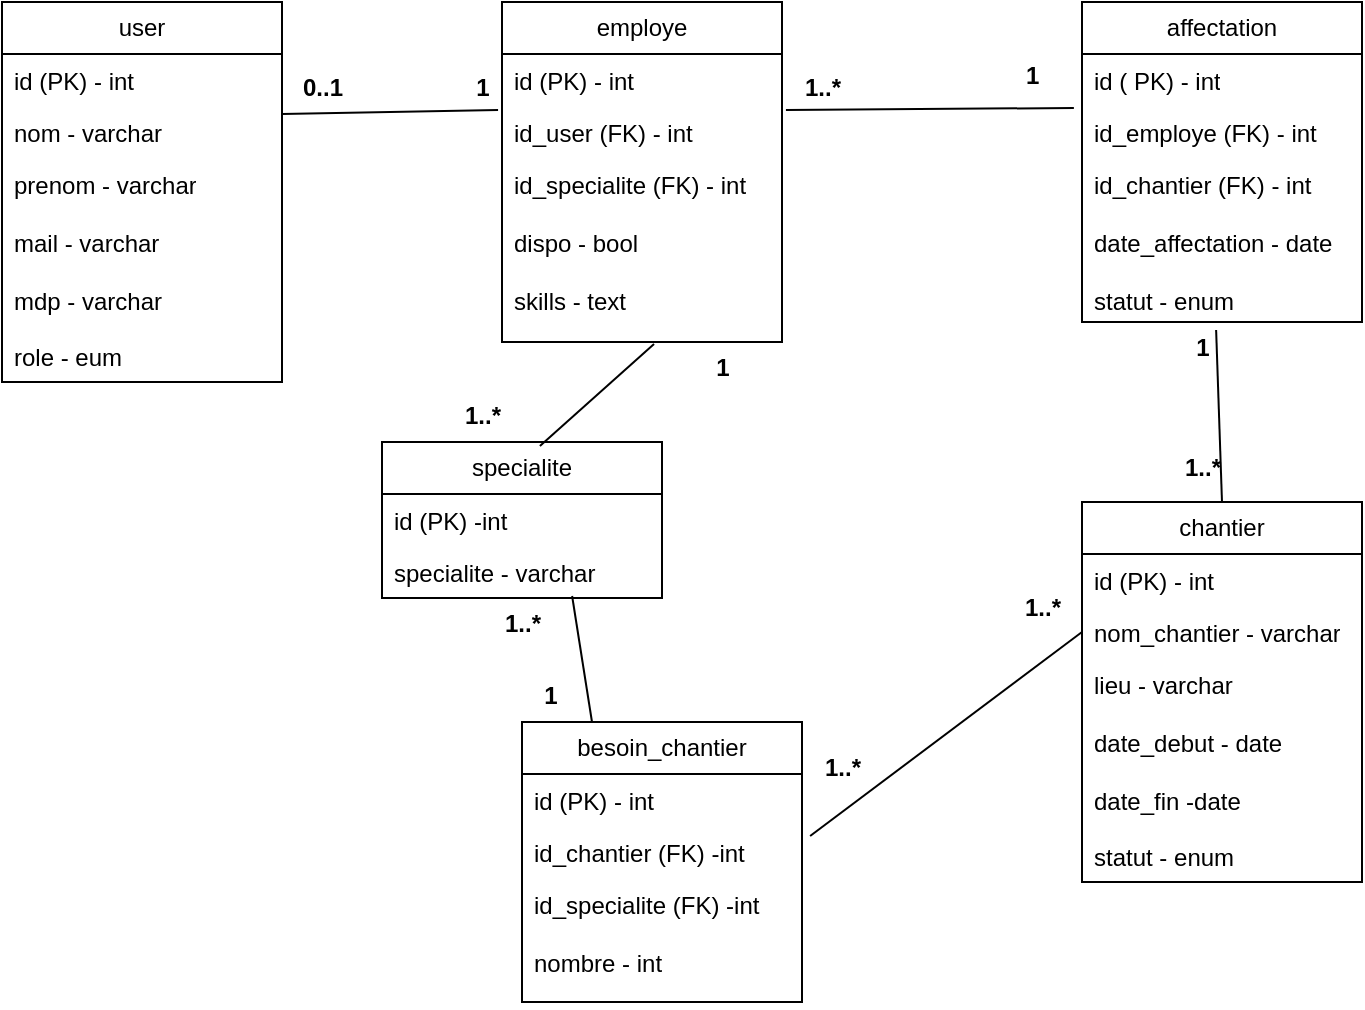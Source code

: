 <mxfile version="24.8.4">
  <diagram name="Page-1" id="67hxG9deUq-gx-8n67dP">
    <mxGraphModel dx="1434" dy="766" grid="1" gridSize="10" guides="1" tooltips="1" connect="1" arrows="1" fold="1" page="1" pageScale="1" pageWidth="827" pageHeight="1169" math="0" shadow="0">
      <root>
        <mxCell id="0" />
        <mxCell id="1" parent="0" />
        <mxCell id="vKXDITK3k6EpdQIRLyB1-1" value="user" style="swimlane;fontStyle=0;childLayout=stackLayout;horizontal=1;startSize=26;fillColor=none;horizontalStack=0;resizeParent=1;resizeParentMax=0;resizeLast=0;collapsible=1;marginBottom=0;whiteSpace=wrap;html=1;" vertex="1" parent="1">
          <mxGeometry x="100" y="70" width="140" height="190" as="geometry" />
        </mxCell>
        <mxCell id="vKXDITK3k6EpdQIRLyB1-2" value="id (PK) - int" style="text;strokeColor=none;fillColor=none;align=left;verticalAlign=top;spacingLeft=4;spacingRight=4;overflow=hidden;rotatable=0;points=[[0,0.5],[1,0.5]];portConstraint=eastwest;whiteSpace=wrap;html=1;" vertex="1" parent="vKXDITK3k6EpdQIRLyB1-1">
          <mxGeometry y="26" width="140" height="26" as="geometry" />
        </mxCell>
        <mxCell id="vKXDITK3k6EpdQIRLyB1-3" value="nom - varchar" style="text;strokeColor=none;fillColor=none;align=left;verticalAlign=top;spacingLeft=4;spacingRight=4;overflow=hidden;rotatable=0;points=[[0,0.5],[1,0.5]];portConstraint=eastwest;whiteSpace=wrap;html=1;" vertex="1" parent="vKXDITK3k6EpdQIRLyB1-1">
          <mxGeometry y="52" width="140" height="26" as="geometry" />
        </mxCell>
        <mxCell id="vKXDITK3k6EpdQIRLyB1-4" value="prenom - varchar&lt;div&gt;&lt;br&gt;&lt;/div&gt;&lt;div&gt;mail - varchar&amp;nbsp;&lt;/div&gt;&lt;div&gt;&lt;br&gt;&lt;/div&gt;&lt;div&gt;mdp - varchar&amp;nbsp;&lt;/div&gt;&lt;div&gt;&lt;br&gt;&lt;/div&gt;&lt;div&gt;role - eum&lt;/div&gt;" style="text;strokeColor=none;fillColor=none;align=left;verticalAlign=top;spacingLeft=4;spacingRight=4;overflow=hidden;rotatable=0;points=[[0,0.5],[1,0.5]];portConstraint=eastwest;whiteSpace=wrap;html=1;" vertex="1" parent="vKXDITK3k6EpdQIRLyB1-1">
          <mxGeometry y="78" width="140" height="112" as="geometry" />
        </mxCell>
        <mxCell id="vKXDITK3k6EpdQIRLyB1-5" value="employe" style="swimlane;fontStyle=0;childLayout=stackLayout;horizontal=1;startSize=26;fillColor=none;horizontalStack=0;resizeParent=1;resizeParentMax=0;resizeLast=0;collapsible=1;marginBottom=0;whiteSpace=wrap;html=1;" vertex="1" parent="1">
          <mxGeometry x="350" y="70" width="140" height="170" as="geometry" />
        </mxCell>
        <mxCell id="vKXDITK3k6EpdQIRLyB1-6" value="id (PK) - int&amp;nbsp;" style="text;strokeColor=none;fillColor=none;align=left;verticalAlign=top;spacingLeft=4;spacingRight=4;overflow=hidden;rotatable=0;points=[[0,0.5],[1,0.5]];portConstraint=eastwest;whiteSpace=wrap;html=1;" vertex="1" parent="vKXDITK3k6EpdQIRLyB1-5">
          <mxGeometry y="26" width="140" height="26" as="geometry" />
        </mxCell>
        <mxCell id="vKXDITK3k6EpdQIRLyB1-7" value="id_user (FK) - int&amp;nbsp;" style="text;strokeColor=none;fillColor=none;align=left;verticalAlign=top;spacingLeft=4;spacingRight=4;overflow=hidden;rotatable=0;points=[[0,0.5],[1,0.5]];portConstraint=eastwest;whiteSpace=wrap;html=1;" vertex="1" parent="vKXDITK3k6EpdQIRLyB1-5">
          <mxGeometry y="52" width="140" height="26" as="geometry" />
        </mxCell>
        <mxCell id="vKXDITK3k6EpdQIRLyB1-8" value="id_specialite (FK) - int&amp;nbsp;&lt;div&gt;&lt;br&gt;&lt;/div&gt;&lt;div&gt;dispo - bool&amp;nbsp;&lt;/div&gt;&lt;div&gt;&lt;br&gt;&lt;/div&gt;&lt;div&gt;skills - text&lt;/div&gt;" style="text;strokeColor=none;fillColor=none;align=left;verticalAlign=top;spacingLeft=4;spacingRight=4;overflow=hidden;rotatable=0;points=[[0,0.5],[1,0.5]];portConstraint=eastwest;whiteSpace=wrap;html=1;" vertex="1" parent="vKXDITK3k6EpdQIRLyB1-5">
          <mxGeometry y="78" width="140" height="92" as="geometry" />
        </mxCell>
        <mxCell id="vKXDITK3k6EpdQIRLyB1-9" value="chantier" style="swimlane;fontStyle=0;childLayout=stackLayout;horizontal=1;startSize=26;fillColor=none;horizontalStack=0;resizeParent=1;resizeParentMax=0;resizeLast=0;collapsible=1;marginBottom=0;whiteSpace=wrap;html=1;" vertex="1" parent="1">
          <mxGeometry x="640" y="320" width="140" height="190" as="geometry" />
        </mxCell>
        <mxCell id="vKXDITK3k6EpdQIRLyB1-10" value="id (PK) - int" style="text;strokeColor=none;fillColor=none;align=left;verticalAlign=top;spacingLeft=4;spacingRight=4;overflow=hidden;rotatable=0;points=[[0,0.5],[1,0.5]];portConstraint=eastwest;whiteSpace=wrap;html=1;" vertex="1" parent="vKXDITK3k6EpdQIRLyB1-9">
          <mxGeometry y="26" width="140" height="26" as="geometry" />
        </mxCell>
        <mxCell id="vKXDITK3k6EpdQIRLyB1-11" value="nom_chantier - varchar" style="text;strokeColor=none;fillColor=none;align=left;verticalAlign=top;spacingLeft=4;spacingRight=4;overflow=hidden;rotatable=0;points=[[0,0.5],[1,0.5]];portConstraint=eastwest;whiteSpace=wrap;html=1;" vertex="1" parent="vKXDITK3k6EpdQIRLyB1-9">
          <mxGeometry y="52" width="140" height="26" as="geometry" />
        </mxCell>
        <mxCell id="vKXDITK3k6EpdQIRLyB1-12" value="lieu - varchar&lt;div&gt;&lt;br&gt;&lt;/div&gt;&lt;div&gt;date_debut - date&lt;/div&gt;&lt;div&gt;&lt;br&gt;&lt;/div&gt;&lt;div&gt;date_fin -date&lt;/div&gt;&lt;div&gt;&lt;br&gt;&lt;/div&gt;&lt;div&gt;statut - enum&lt;/div&gt;" style="text;strokeColor=none;fillColor=none;align=left;verticalAlign=top;spacingLeft=4;spacingRight=4;overflow=hidden;rotatable=0;points=[[0,0.5],[1,0.5]];portConstraint=eastwest;whiteSpace=wrap;html=1;" vertex="1" parent="vKXDITK3k6EpdQIRLyB1-9">
          <mxGeometry y="78" width="140" height="112" as="geometry" />
        </mxCell>
        <mxCell id="vKXDITK3k6EpdQIRLyB1-13" value="affectation" style="swimlane;fontStyle=0;childLayout=stackLayout;horizontal=1;startSize=26;fillColor=none;horizontalStack=0;resizeParent=1;resizeParentMax=0;resizeLast=0;collapsible=1;marginBottom=0;whiteSpace=wrap;html=1;" vertex="1" parent="1">
          <mxGeometry x="640" y="70" width="140" height="160" as="geometry" />
        </mxCell>
        <mxCell id="vKXDITK3k6EpdQIRLyB1-14" value="id ( PK) - int" style="text;strokeColor=none;fillColor=none;align=left;verticalAlign=top;spacingLeft=4;spacingRight=4;overflow=hidden;rotatable=0;points=[[0,0.5],[1,0.5]];portConstraint=eastwest;whiteSpace=wrap;html=1;" vertex="1" parent="vKXDITK3k6EpdQIRLyB1-13">
          <mxGeometry y="26" width="140" height="26" as="geometry" />
        </mxCell>
        <mxCell id="vKXDITK3k6EpdQIRLyB1-15" value="id_employe (FK) - int&amp;nbsp;" style="text;strokeColor=none;fillColor=none;align=left;verticalAlign=top;spacingLeft=4;spacingRight=4;overflow=hidden;rotatable=0;points=[[0,0.5],[1,0.5]];portConstraint=eastwest;whiteSpace=wrap;html=1;" vertex="1" parent="vKXDITK3k6EpdQIRLyB1-13">
          <mxGeometry y="52" width="140" height="26" as="geometry" />
        </mxCell>
        <mxCell id="vKXDITK3k6EpdQIRLyB1-16" value="id_chantier (FK) - int&amp;nbsp;&lt;div&gt;&lt;br&gt;&lt;/div&gt;&lt;div&gt;date_affectation - date&lt;/div&gt;&lt;div&gt;&lt;br&gt;&lt;/div&gt;&lt;div&gt;statut - enum&lt;/div&gt;" style="text;strokeColor=none;fillColor=none;align=left;verticalAlign=top;spacingLeft=4;spacingRight=4;overflow=hidden;rotatable=0;points=[[0,0.5],[1,0.5]];portConstraint=eastwest;whiteSpace=wrap;html=1;" vertex="1" parent="vKXDITK3k6EpdQIRLyB1-13">
          <mxGeometry y="78" width="140" height="82" as="geometry" />
        </mxCell>
        <mxCell id="vKXDITK3k6EpdQIRLyB1-17" value="besoin_chantier" style="swimlane;fontStyle=0;childLayout=stackLayout;horizontal=1;startSize=26;fillColor=none;horizontalStack=0;resizeParent=1;resizeParentMax=0;resizeLast=0;collapsible=1;marginBottom=0;whiteSpace=wrap;html=1;" vertex="1" parent="1">
          <mxGeometry x="360" y="430" width="140" height="140" as="geometry" />
        </mxCell>
        <mxCell id="vKXDITK3k6EpdQIRLyB1-18" value="id (PK) - int" style="text;strokeColor=none;fillColor=none;align=left;verticalAlign=top;spacingLeft=4;spacingRight=4;overflow=hidden;rotatable=0;points=[[0,0.5],[1,0.5]];portConstraint=eastwest;whiteSpace=wrap;html=1;" vertex="1" parent="vKXDITK3k6EpdQIRLyB1-17">
          <mxGeometry y="26" width="140" height="26" as="geometry" />
        </mxCell>
        <mxCell id="vKXDITK3k6EpdQIRLyB1-19" value="id_chantier (FK) -int&amp;nbsp;" style="text;strokeColor=none;fillColor=none;align=left;verticalAlign=top;spacingLeft=4;spacingRight=4;overflow=hidden;rotatable=0;points=[[0,0.5],[1,0.5]];portConstraint=eastwest;whiteSpace=wrap;html=1;" vertex="1" parent="vKXDITK3k6EpdQIRLyB1-17">
          <mxGeometry y="52" width="140" height="26" as="geometry" />
        </mxCell>
        <mxCell id="vKXDITK3k6EpdQIRLyB1-20" value="id_specialite (FK) -int&lt;br&gt;&lt;div&gt;&lt;br&gt;&lt;/div&gt;&lt;div&gt;nombre - int&lt;/div&gt;" style="text;strokeColor=none;fillColor=none;align=left;verticalAlign=top;spacingLeft=4;spacingRight=4;overflow=hidden;rotatable=0;points=[[0,0.5],[1,0.5]];portConstraint=eastwest;whiteSpace=wrap;html=1;" vertex="1" parent="vKXDITK3k6EpdQIRLyB1-17">
          <mxGeometry y="78" width="140" height="62" as="geometry" />
        </mxCell>
        <mxCell id="vKXDITK3k6EpdQIRLyB1-21" value="" style="endArrow=none;html=1;rounded=0;exitX=1;exitY=0.154;exitDx=0;exitDy=0;exitPerimeter=0;entryX=-0.014;entryY=0.077;entryDx=0;entryDy=0;entryPerimeter=0;" edge="1" parent="1" source="vKXDITK3k6EpdQIRLyB1-3" target="vKXDITK3k6EpdQIRLyB1-7">
          <mxGeometry relative="1" as="geometry">
            <mxPoint x="330" y="420" as="sourcePoint" />
            <mxPoint x="490" y="420" as="targetPoint" />
          </mxGeometry>
        </mxCell>
        <mxCell id="vKXDITK3k6EpdQIRLyB1-22" value="0..1" style="text;align=center;fontStyle=1;verticalAlign=middle;spacingLeft=3;spacingRight=3;strokeColor=none;rotatable=0;points=[[0,0.5],[1,0.5]];portConstraint=eastwest;html=1;" vertex="1" parent="1">
          <mxGeometry x="220" y="100" width="80" height="26" as="geometry" />
        </mxCell>
        <mxCell id="vKXDITK3k6EpdQIRLyB1-23" value="1" style="text;align=center;fontStyle=1;verticalAlign=middle;spacingLeft=3;spacingRight=3;strokeColor=none;rotatable=0;points=[[0,0.5],[1,0.5]];portConstraint=eastwest;html=1;" vertex="1" parent="1">
          <mxGeometry x="300" y="100" width="80" height="26" as="geometry" />
        </mxCell>
        <mxCell id="vKXDITK3k6EpdQIRLyB1-24" value="" style="endArrow=none;html=1;rounded=0;exitX=1.014;exitY=0.077;exitDx=0;exitDy=0;exitPerimeter=0;entryX=-0.029;entryY=0.038;entryDx=0;entryDy=0;entryPerimeter=0;" edge="1" parent="1" source="vKXDITK3k6EpdQIRLyB1-7" target="vKXDITK3k6EpdQIRLyB1-15">
          <mxGeometry relative="1" as="geometry">
            <mxPoint x="330" y="420" as="sourcePoint" />
            <mxPoint x="490" y="420" as="targetPoint" />
          </mxGeometry>
        </mxCell>
        <mxCell id="vKXDITK3k6EpdQIRLyB1-25" value="1..*" style="text;align=center;fontStyle=1;verticalAlign=middle;spacingLeft=3;spacingRight=3;strokeColor=none;rotatable=0;points=[[0,0.5],[1,0.5]];portConstraint=eastwest;html=1;" vertex="1" parent="1">
          <mxGeometry x="470" y="100" width="80" height="26" as="geometry" />
        </mxCell>
        <mxCell id="vKXDITK3k6EpdQIRLyB1-26" value="&lt;div style=&quot;text-align: center;&quot;&gt;&lt;span style=&quot;background-color: initial; text-wrap-mode: nowrap;&quot;&gt;&lt;b&gt;1&lt;/b&gt;&lt;/span&gt;&lt;/div&gt;&lt;div style=&quot;text-align: center;&quot;&gt;&lt;span style=&quot;background-color: initial; text-wrap-mode: nowrap;&quot;&gt;&lt;b&gt;&lt;br&gt;&lt;/b&gt;&lt;/span&gt;&lt;/div&gt;" style="text;whiteSpace=wrap;html=1;" vertex="1" parent="1">
          <mxGeometry x="610" y="93" width="50" height="40" as="geometry" />
        </mxCell>
        <mxCell id="vKXDITK3k6EpdQIRLyB1-27" value="" style="endArrow=none;html=1;rounded=0;exitX=0.479;exitY=1.049;exitDx=0;exitDy=0;exitPerimeter=0;entryX=0.5;entryY=0;entryDx=0;entryDy=0;" edge="1" parent="1" source="vKXDITK3k6EpdQIRLyB1-16" target="vKXDITK3k6EpdQIRLyB1-9">
          <mxGeometry relative="1" as="geometry">
            <mxPoint x="330" y="320" as="sourcePoint" />
            <mxPoint x="490" y="320" as="targetPoint" />
          </mxGeometry>
        </mxCell>
        <mxCell id="vKXDITK3k6EpdQIRLyB1-28" value="1" style="text;align=center;fontStyle=1;verticalAlign=middle;spacingLeft=3;spacingRight=3;strokeColor=none;rotatable=0;points=[[0,0.5],[1,0.5]];portConstraint=eastwest;html=1;" vertex="1" parent="1">
          <mxGeometry x="660" y="230" width="80" height="26" as="geometry" />
        </mxCell>
        <mxCell id="vKXDITK3k6EpdQIRLyB1-29" value="1..*" style="text;align=center;fontStyle=1;verticalAlign=middle;spacingLeft=3;spacingRight=3;strokeColor=none;rotatable=0;points=[[0,0.5],[1,0.5]];portConstraint=eastwest;html=1;" vertex="1" parent="1">
          <mxGeometry x="660" y="290" width="80" height="26" as="geometry" />
        </mxCell>
        <mxCell id="vKXDITK3k6EpdQIRLyB1-31" value="" style="endArrow=none;html=1;rounded=0;exitX=1.029;exitY=0.192;exitDx=0;exitDy=0;exitPerimeter=0;entryX=0;entryY=0.5;entryDx=0;entryDy=0;" edge="1" parent="1" source="vKXDITK3k6EpdQIRLyB1-19" target="vKXDITK3k6EpdQIRLyB1-11">
          <mxGeometry relative="1" as="geometry">
            <mxPoint x="717" y="244" as="sourcePoint" />
            <mxPoint x="720" y="330" as="targetPoint" />
          </mxGeometry>
        </mxCell>
        <mxCell id="vKXDITK3k6EpdQIRLyB1-32" value="1..*" style="text;align=center;fontStyle=1;verticalAlign=middle;spacingLeft=3;spacingRight=3;strokeColor=none;rotatable=0;points=[[0,0.5],[1,0.5]];portConstraint=eastwest;html=1;" vertex="1" parent="1">
          <mxGeometry x="580" y="360" width="80" height="26" as="geometry" />
        </mxCell>
        <mxCell id="vKXDITK3k6EpdQIRLyB1-33" value="1..*" style="text;align=center;fontStyle=1;verticalAlign=middle;spacingLeft=3;spacingRight=3;strokeColor=none;rotatable=0;points=[[0,0.5],[1,0.5]];portConstraint=eastwest;html=1;" vertex="1" parent="1">
          <mxGeometry x="480" y="440" width="80" height="26" as="geometry" />
        </mxCell>
        <mxCell id="vKXDITK3k6EpdQIRLyB1-34" value="specialite" style="swimlane;fontStyle=0;childLayout=stackLayout;horizontal=1;startSize=26;fillColor=none;horizontalStack=0;resizeParent=1;resizeParentMax=0;resizeLast=0;collapsible=1;marginBottom=0;whiteSpace=wrap;html=1;" vertex="1" parent="1">
          <mxGeometry x="290" y="290" width="140" height="78" as="geometry" />
        </mxCell>
        <mxCell id="vKXDITK3k6EpdQIRLyB1-35" value="id (PK) -int" style="text;strokeColor=none;fillColor=none;align=left;verticalAlign=top;spacingLeft=4;spacingRight=4;overflow=hidden;rotatable=0;points=[[0,0.5],[1,0.5]];portConstraint=eastwest;whiteSpace=wrap;html=1;" vertex="1" parent="vKXDITK3k6EpdQIRLyB1-34">
          <mxGeometry y="26" width="140" height="26" as="geometry" />
        </mxCell>
        <mxCell id="vKXDITK3k6EpdQIRLyB1-36" value="specialite - varchar" style="text;strokeColor=none;fillColor=none;align=left;verticalAlign=top;spacingLeft=4;spacingRight=4;overflow=hidden;rotatable=0;points=[[0,0.5],[1,0.5]];portConstraint=eastwest;whiteSpace=wrap;html=1;" vertex="1" parent="vKXDITK3k6EpdQIRLyB1-34">
          <mxGeometry y="52" width="140" height="26" as="geometry" />
        </mxCell>
        <mxCell id="vKXDITK3k6EpdQIRLyB1-39" value="" style="endArrow=none;html=1;rounded=0;exitX=0.543;exitY=1.011;exitDx=0;exitDy=0;exitPerimeter=0;entryX=0.564;entryY=0.026;entryDx=0;entryDy=0;entryPerimeter=0;" edge="1" parent="1" source="vKXDITK3k6EpdQIRLyB1-8" target="vKXDITK3k6EpdQIRLyB1-34">
          <mxGeometry relative="1" as="geometry">
            <mxPoint x="717" y="244" as="sourcePoint" />
            <mxPoint x="720" y="330" as="targetPoint" />
          </mxGeometry>
        </mxCell>
        <mxCell id="vKXDITK3k6EpdQIRLyB1-41" value="" style="endArrow=none;html=1;rounded=0;exitX=0.679;exitY=0.962;exitDx=0;exitDy=0;exitPerimeter=0;entryX=0.25;entryY=0;entryDx=0;entryDy=0;" edge="1" parent="1" source="vKXDITK3k6EpdQIRLyB1-36" target="vKXDITK3k6EpdQIRLyB1-17">
          <mxGeometry relative="1" as="geometry">
            <mxPoint x="436" y="251" as="sourcePoint" />
            <mxPoint x="379" y="294" as="targetPoint" />
          </mxGeometry>
        </mxCell>
        <mxCell id="vKXDITK3k6EpdQIRLyB1-42" value="1" style="text;align=center;fontStyle=1;verticalAlign=middle;spacingLeft=3;spacingRight=3;strokeColor=none;rotatable=0;points=[[0,0.5],[1,0.5]];portConstraint=eastwest;html=1;" vertex="1" parent="1">
          <mxGeometry x="420" y="240" width="80" height="26" as="geometry" />
        </mxCell>
        <mxCell id="vKXDITK3k6EpdQIRLyB1-43" value="1..*" style="text;align=center;fontStyle=1;verticalAlign=middle;spacingLeft=3;spacingRight=3;strokeColor=none;rotatable=0;points=[[0,0.5],[1,0.5]];portConstraint=eastwest;html=1;" vertex="1" parent="1">
          <mxGeometry x="300" y="264" width="80" height="26" as="geometry" />
        </mxCell>
        <mxCell id="vKXDITK3k6EpdQIRLyB1-44" value="1..*" style="text;align=center;fontStyle=1;verticalAlign=middle;spacingLeft=3;spacingRight=3;strokeColor=none;rotatable=0;points=[[0,0.5],[1,0.5]];portConstraint=eastwest;html=1;" vertex="1" parent="1">
          <mxGeometry x="320" y="368" width="80" height="26" as="geometry" />
        </mxCell>
        <mxCell id="vKXDITK3k6EpdQIRLyB1-45" value="1" style="text;align=center;fontStyle=1;verticalAlign=middle;spacingLeft=3;spacingRight=3;strokeColor=none;rotatable=0;points=[[0,0.5],[1,0.5]];portConstraint=eastwest;html=1;" vertex="1" parent="1">
          <mxGeometry x="334" y="404" width="80" height="26" as="geometry" />
        </mxCell>
      </root>
    </mxGraphModel>
  </diagram>
</mxfile>
